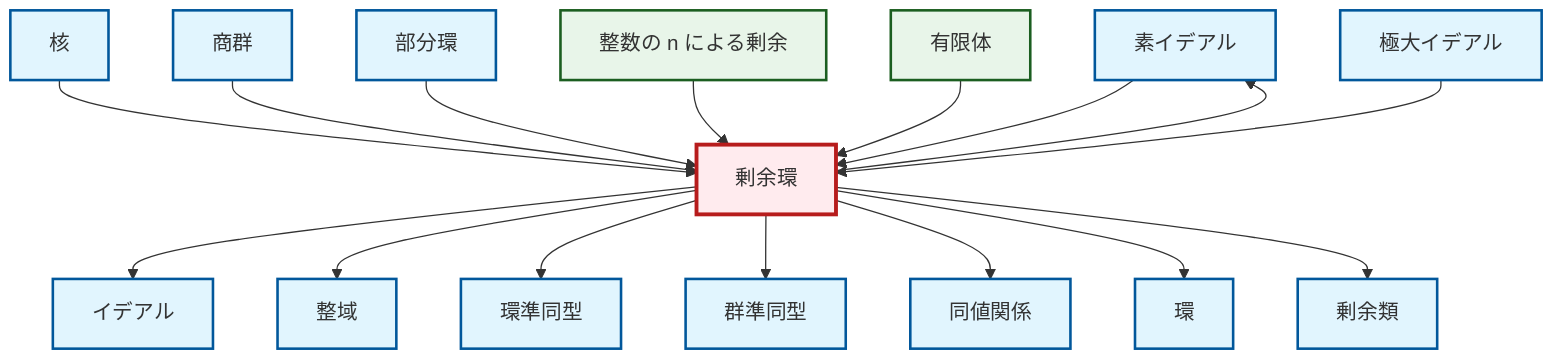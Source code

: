 graph TD
    classDef definition fill:#e1f5fe,stroke:#01579b,stroke-width:2px
    classDef theorem fill:#f3e5f5,stroke:#4a148c,stroke-width:2px
    classDef axiom fill:#fff3e0,stroke:#e65100,stroke-width:2px
    classDef example fill:#e8f5e9,stroke:#1b5e20,stroke-width:2px
    classDef current fill:#ffebee,stroke:#b71c1c,stroke-width:3px
    def-prime-ideal["素イデアル"]:::definition
    def-homomorphism["群準同型"]:::definition
    def-equivalence-relation["同値関係"]:::definition
    def-quotient-group["商群"]:::definition
    def-kernel["核"]:::definition
    ex-quotient-integers-mod-n["整数の n による剰余"]:::example
    def-ideal["イデアル"]:::definition
    def-maximal-ideal["極大イデアル"]:::definition
    def-quotient-ring["剰余環"]:::definition
    def-integral-domain["整域"]:::definition
    def-ring["環"]:::definition
    def-coset["剰余類"]:::definition
    def-ring-homomorphism["環準同型"]:::definition
    ex-finite-field["有限体"]:::example
    def-subring["部分環"]:::definition
    def-kernel --> def-quotient-ring
    def-quotient-ring --> def-ideal
    def-quotient-group --> def-quotient-ring
    def-quotient-ring --> def-integral-domain
    def-subring --> def-quotient-ring
    ex-quotient-integers-mod-n --> def-quotient-ring
    ex-finite-field --> def-quotient-ring
    def-quotient-ring --> def-ring-homomorphism
    def-quotient-ring --> def-prime-ideal
    def-quotient-ring --> def-homomorphism
    def-prime-ideal --> def-quotient-ring
    def-quotient-ring --> def-equivalence-relation
    def-maximal-ideal --> def-quotient-ring
    def-quotient-ring --> def-ring
    def-quotient-ring --> def-coset
    class def-quotient-ring current